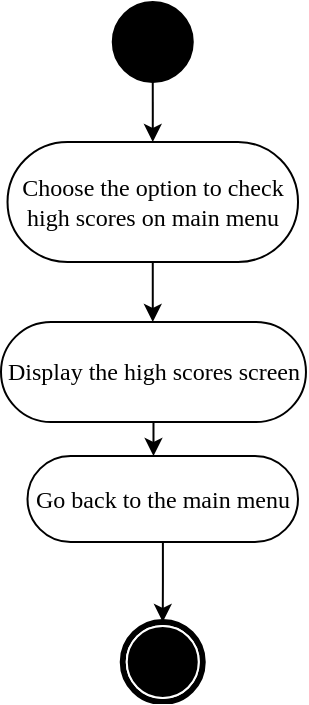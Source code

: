 <mxfile version="23.1.2" type="github">
  <diagram name="第 1 页" id="rXJZh0kovRQLstCPD7ZZ">
    <mxGraphModel dx="2074" dy="3478" grid="1" gridSize="10" guides="1" tooltips="1" connect="1" arrows="1" fold="1" page="1" pageScale="1" pageWidth="827" pageHeight="1169" math="0" shadow="0">
      <root>
        <mxCell id="0" />
        <mxCell id="1" parent="0" />
        <mxCell id="U2qfBU7l8Q5KQf0i5ZuT-1" value="" style="edgeStyle=orthogonalEdgeStyle;rounded=0;orthogonalLoop=1;jettySize=auto;html=1;" parent="1" source="U2qfBU7l8Q5KQf0i5ZuT-2" target="U2qfBU7l8Q5KQf0i5ZuT-6" edge="1">
          <mxGeometry relative="1" as="geometry">
            <Array as="points">
              <mxPoint x="350" y="-1740" />
              <mxPoint x="350" y="-1740" />
            </Array>
          </mxGeometry>
        </mxCell>
        <mxCell id="U2qfBU7l8Q5KQf0i5ZuT-2" value="Display the high scores screen" style="rounded=1;whiteSpace=wrap;html=1;shadow=0;comic=0;labelBackgroundColor=none;strokeWidth=1;fontFamily=Verdana;fontSize=12;align=center;arcSize=50;" parent="1" vertex="1">
          <mxGeometry x="271.5" y="-1840" width="152.49" height="50" as="geometry" />
        </mxCell>
        <mxCell id="U2qfBU7l8Q5KQf0i5ZuT-3" value="" style="edgeStyle=orthogonalEdgeStyle;rounded=0;orthogonalLoop=1;jettySize=auto;html=1;entryX=0.5;entryY=0;entryDx=0;entryDy=0;" parent="1" source="U2qfBU7l8Q5KQf0i5ZuT-4" target="U2qfBU7l8Q5KQf0i5ZuT-15" edge="1">
          <mxGeometry relative="1" as="geometry">
            <mxPoint x="342.25" y="-1930" as="targetPoint" />
          </mxGeometry>
        </mxCell>
        <mxCell id="U2qfBU7l8Q5KQf0i5ZuT-4" value="" style="ellipse;whiteSpace=wrap;html=1;rounded=0;shadow=0;comic=0;labelBackgroundColor=none;strokeWidth=1;fillColor=#000000;fontFamily=Verdana;fontSize=12;align=center;" parent="1" vertex="1">
          <mxGeometry x="327.38" y="-2000" width="40" height="40" as="geometry" />
        </mxCell>
        <mxCell id="mcZHgIAfH_DeUEUgBjVq-1" value="" style="edgeStyle=orthogonalEdgeStyle;rounded=0;orthogonalLoop=1;jettySize=auto;html=1;" edge="1" parent="1" source="U2qfBU7l8Q5KQf0i5ZuT-6" target="U2qfBU7l8Q5KQf0i5ZuT-12">
          <mxGeometry relative="1" as="geometry" />
        </mxCell>
        <mxCell id="U2qfBU7l8Q5KQf0i5ZuT-6" value="Go back to the main menu" style="rounded=1;whiteSpace=wrap;html=1;shadow=0;comic=0;labelBackgroundColor=none;strokeWidth=1;fontFamily=Verdana;fontSize=12;align=center;arcSize=50;" parent="1" vertex="1">
          <mxGeometry x="284.75" y="-1773" width="135.25" height="43" as="geometry" />
        </mxCell>
        <mxCell id="U2qfBU7l8Q5KQf0i5ZuT-12" value="" style="shape=mxgraph.bpmn.shape;html=1;verticalLabelPosition=bottom;labelBackgroundColor=#ffffff;verticalAlign=top;perimeter=ellipsePerimeter;outline=end;symbol=terminate;rounded=0;shadow=0;comic=0;strokeWidth=1;fontFamily=Verdana;fontSize=12;align=center;" parent="1" vertex="1">
          <mxGeometry x="332.37" y="-1690" width="40" height="40" as="geometry" />
        </mxCell>
        <mxCell id="U2qfBU7l8Q5KQf0i5ZuT-13" value="" style="edgeStyle=orthogonalEdgeStyle;rounded=0;orthogonalLoop=1;jettySize=auto;html=1;" parent="1" source="U2qfBU7l8Q5KQf0i5ZuT-15" target="U2qfBU7l8Q5KQf0i5ZuT-2" edge="1">
          <mxGeometry relative="1" as="geometry">
            <Array as="points">
              <mxPoint x="342" y="-1810" />
              <mxPoint x="342" y="-1810" />
            </Array>
          </mxGeometry>
        </mxCell>
        <mxCell id="U2qfBU7l8Q5KQf0i5ZuT-15" value="Choose the option to check high scores on main menu" style="rounded=1;whiteSpace=wrap;html=1;shadow=0;comic=0;labelBackgroundColor=none;strokeWidth=1;fontFamily=Verdana;fontSize=12;align=center;arcSize=50;" parent="1" vertex="1">
          <mxGeometry x="274.76" y="-1930" width="145.25" height="60" as="geometry" />
        </mxCell>
      </root>
    </mxGraphModel>
  </diagram>
</mxfile>
